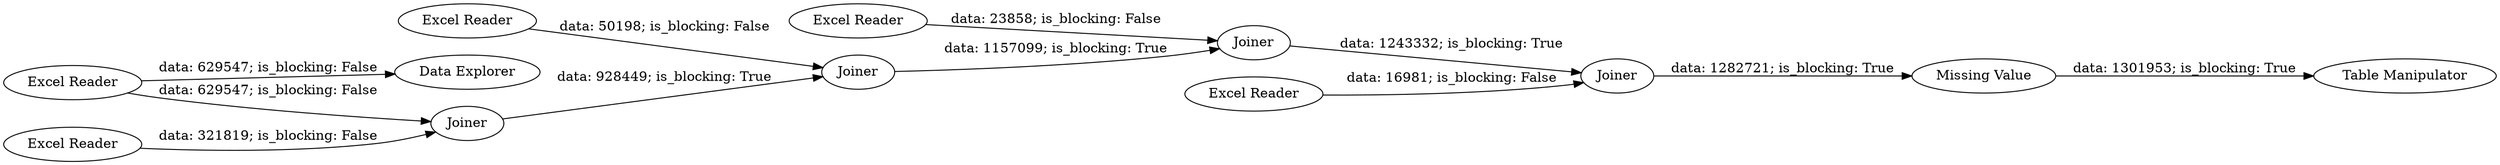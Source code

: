 digraph {
	"7941819752001402015_636" [label="Table Manipulator"]
	"7941819752001402015_628" [label="Excel Reader"]
	"7941819752001402015_627" [label="Excel Reader"]
	"7941819752001402015_705" [label="Data Explorer"]
	"7941819752001402015_633" [label=Joiner]
	"7941819752001402015_629" [label="Excel Reader"]
	"7941819752001402015_630" [label="Excel Reader"]
	"7941819752001402015_632" [label=Joiner]
	"7941819752001402015_631" [label=Joiner]
	"7941819752001402015_634" [label=Joiner]
	"7941819752001402015_635" [label="Missing Value"]
	"7941819752001402015_626" [label="Excel Reader"]
	"7941819752001402015_627" -> "7941819752001402015_632" [label="data: 50198; is_blocking: False"]
	"7941819752001402015_628" -> "7941819752001402015_705" [label="data: 629547; is_blocking: False"]
	"7941819752001402015_635" -> "7941819752001402015_636" [label="data: 1301953; is_blocking: True"]
	"7941819752001402015_626" -> "7941819752001402015_631" [label="data: 321819; is_blocking: False"]
	"7941819752001402015_630" -> "7941819752001402015_634" [label="data: 16981; is_blocking: False"]
	"7941819752001402015_628" -> "7941819752001402015_631" [label="data: 629547; is_blocking: False"]
	"7941819752001402015_633" -> "7941819752001402015_634" [label="data: 1243332; is_blocking: True"]
	"7941819752001402015_631" -> "7941819752001402015_632" [label="data: 928449; is_blocking: True"]
	"7941819752001402015_629" -> "7941819752001402015_633" [label="data: 23858; is_blocking: False"]
	"7941819752001402015_634" -> "7941819752001402015_635" [label="data: 1282721; is_blocking: True"]
	"7941819752001402015_632" -> "7941819752001402015_633" [label="data: 1157099; is_blocking: True"]
	rankdir=LR
}
